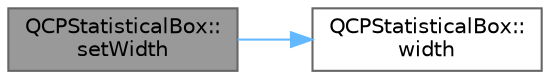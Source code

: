 digraph "QCPStatisticalBox::setWidth"
{
 // LATEX_PDF_SIZE
  bgcolor="transparent";
  edge [fontname=Helvetica,fontsize=10,labelfontname=Helvetica,labelfontsize=10];
  node [fontname=Helvetica,fontsize=10,shape=box,height=0.2,width=0.4];
  rankdir="LR";
  Node1 [label="QCPStatisticalBox::\lsetWidth",height=0.2,width=0.4,color="gray40", fillcolor="grey60", style="filled", fontcolor="black",tooltip=" "];
  Node1 -> Node2 [color="steelblue1",style="solid"];
  Node2 [label="QCPStatisticalBox::\lwidth",height=0.2,width=0.4,color="grey40", fillcolor="white", style="filled",URL="$class_q_c_p_statistical_box.html#ae589b7481dec6ef8e50ebb6492d296f1",tooltip=" "];
}
